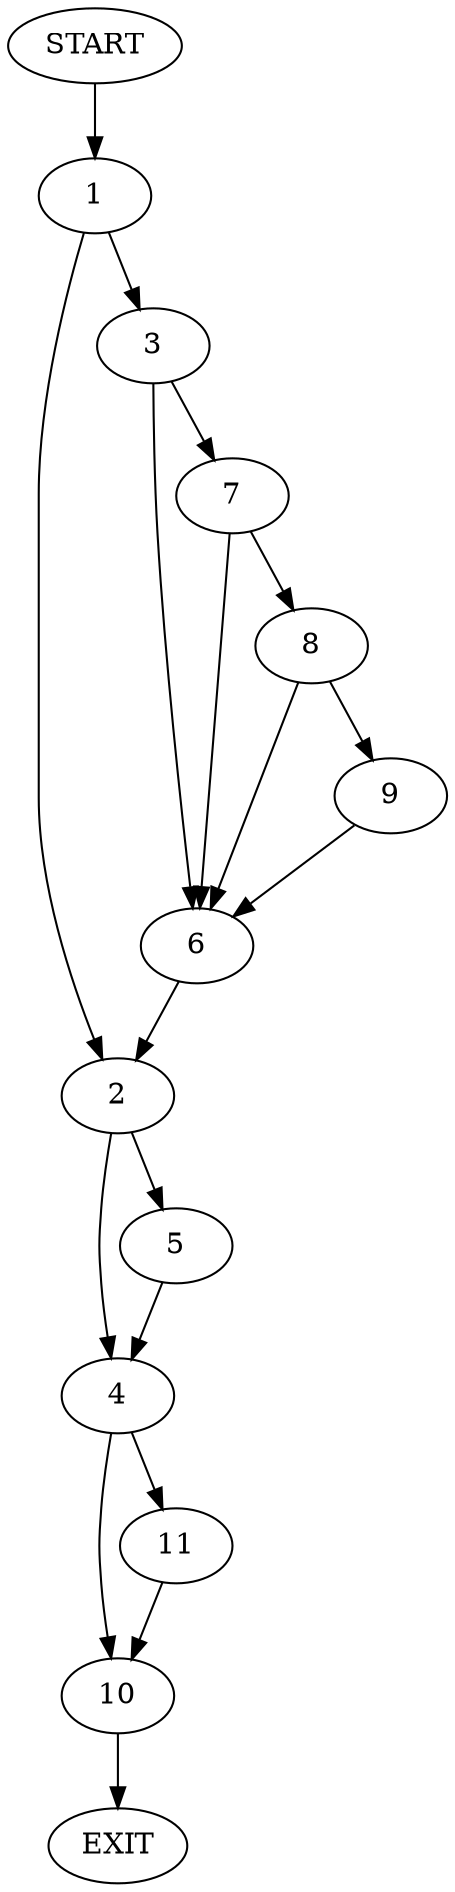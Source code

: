 digraph {
0 [label="START"]
12 [label="EXIT"]
0 -> 1
1 -> 2
1 -> 3
2 -> 4
2 -> 5
3 -> 6
3 -> 7
7 -> 6
7 -> 8
6 -> 2
8 -> 6
8 -> 9
9 -> 6
4 -> 10
4 -> 11
5 -> 4
11 -> 10
10 -> 12
}
